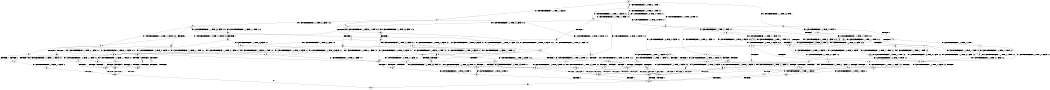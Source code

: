 digraph BCG {
size = "7, 10.5";
center = TRUE;
node [shape = circle];
0 [peripheries = 2];
0 -> 1 [label = "EX !1 !ATOMIC_EXCH_BRANCH (1, +0, TRUE, +0, 1, TRUE) !::"];
0 -> 2 [label = "EX !2 !ATOMIC_EXCH_BRANCH (1, +1, TRUE, +1, 1, FALSE) !::"];
0 -> 3 [label = "EX !0 !ATOMIC_EXCH_BRANCH (1, +1, TRUE, +0, 3, TRUE) !::"];
1 -> 4 [label = "EX !2 !ATOMIC_EXCH_BRANCH (1, +1, TRUE, +1, 1, FALSE) !:0:1:"];
1 -> 5 [label = "EX !0 !ATOMIC_EXCH_BRANCH (1, +1, TRUE, +0, 3, TRUE) !:0:1:"];
1 -> 6 [label = "EX !1 !ATOMIC_EXCH_BRANCH (1, +0, TRUE, +0, 1, TRUE) !:0:1:"];
2 -> 7 [label = "TERMINATE !2"];
2 -> 8 [label = "EX !1 !ATOMIC_EXCH_BRANCH (1, +0, TRUE, +0, 1, FALSE) !:0:1:2:"];
2 -> 9 [label = "EX !0 !ATOMIC_EXCH_BRANCH (1, +1, TRUE, +0, 3, FALSE) !:0:1:2:"];
3 -> 10 [label = "TERMINATE !0"];
3 -> 11 [label = "EX !1 !ATOMIC_EXCH_BRANCH (1, +0, TRUE, +0, 1, FALSE) !:0:"];
3 -> 12 [label = "EX !2 !ATOMIC_EXCH_BRANCH (1, +1, TRUE, +1, 1, TRUE) !:0:"];
4 -> 13 [label = "TERMINATE !2"];
4 -> 14 [label = "EX !0 !ATOMIC_EXCH_BRANCH (1, +1, TRUE, +0, 3, FALSE) !:0:1:2:"];
4 -> 8 [label = "EX !1 !ATOMIC_EXCH_BRANCH (1, +0, TRUE, +0, 1, FALSE) !:0:1:2:"];
5 -> 15 [label = "TERMINATE !0"];
5 -> 16 [label = "EX !2 !ATOMIC_EXCH_BRANCH (1, +1, TRUE, +1, 1, TRUE) !:0:1:"];
5 -> 17 [label = "EX !1 !ATOMIC_EXCH_BRANCH (1, +0, TRUE, +0, 1, FALSE) !:0:1:"];
6 -> 4 [label = "EX !2 !ATOMIC_EXCH_BRANCH (1, +1, TRUE, +1, 1, FALSE) !:0:1:"];
6 -> 5 [label = "EX !0 !ATOMIC_EXCH_BRANCH (1, +1, TRUE, +0, 3, TRUE) !:0:1:"];
6 -> 6 [label = "EX !1 !ATOMIC_EXCH_BRANCH (1, +0, TRUE, +0, 1, TRUE) !:0:1:"];
7 -> 18 [label = "EX !1 !ATOMIC_EXCH_BRANCH (1, +0, TRUE, +0, 1, FALSE) !:0:1:"];
7 -> 19 [label = "EX !0 !ATOMIC_EXCH_BRANCH (1, +1, TRUE, +0, 3, FALSE) !:0:1:"];
8 -> 20 [label = "TERMINATE !1"];
8 -> 21 [label = "TERMINATE !2"];
8 -> 22 [label = "EX !0 !ATOMIC_EXCH_BRANCH (1, +1, TRUE, +0, 3, TRUE) !:0:1:2:"];
9 -> 23 [label = "TERMINATE !2"];
9 -> 24 [label = "EX !1 !ATOMIC_EXCH_BRANCH (1, +0, TRUE, +0, 1, FALSE) !:0:1:2:"];
9 -> 25 [label = "EX !0 !ATOMIC_EXCH_BRANCH (1, +0, FALSE, +1, 1, TRUE) !:0:1:2:"];
10 -> 26 [label = "EX !1 !ATOMIC_EXCH_BRANCH (1, +0, TRUE, +0, 1, FALSE) !::"];
10 -> 27 [label = "EX !2 !ATOMIC_EXCH_BRANCH (1, +1, TRUE, +1, 1, TRUE) !::"];
11 -> 28 [label = "TERMINATE !1"];
11 -> 29 [label = "TERMINATE !0"];
11 -> 30 [label = "EX !2 !ATOMIC_EXCH_BRANCH (1, +1, TRUE, +1, 1, FALSE) !:0:1:"];
12 -> 31 [label = "TERMINATE !0"];
12 -> 32 [label = "EX !1 !ATOMIC_EXCH_BRANCH (1, +0, TRUE, +0, 1, FALSE) !:0:1:2:"];
12 -> 33 [label = "EX !2 !ATOMIC_EXCH_BRANCH (1, +1, TRUE, +1, 1, TRUE) !:0:1:2:"];
13 -> 34 [label = "EX !0 !ATOMIC_EXCH_BRANCH (1, +1, TRUE, +0, 3, FALSE) !:0:1:"];
13 -> 18 [label = "EX !1 !ATOMIC_EXCH_BRANCH (1, +0, TRUE, +0, 1, FALSE) !:0:1:"];
14 -> 35 [label = "TERMINATE !2"];
14 -> 24 [label = "EX !1 !ATOMIC_EXCH_BRANCH (1, +0, TRUE, +0, 1, FALSE) !:0:1:2:"];
14 -> 36 [label = "EX !0 !ATOMIC_EXCH_BRANCH (1, +0, FALSE, +1, 1, TRUE) !:0:1:2:"];
15 -> 37 [label = "EX !2 !ATOMIC_EXCH_BRANCH (1, +1, TRUE, +1, 1, TRUE) !:1:"];
15 -> 38 [label = "EX !1 !ATOMIC_EXCH_BRANCH (1, +0, TRUE, +0, 1, FALSE) !:1:"];
16 -> 39 [label = "TERMINATE !0"];
16 -> 40 [label = "EX !2 !ATOMIC_EXCH_BRANCH (1, +1, TRUE, +1, 1, TRUE) !:0:1:2:"];
16 -> 32 [label = "EX !1 !ATOMIC_EXCH_BRANCH (1, +0, TRUE, +0, 1, FALSE) !:0:1:2:"];
17 -> 28 [label = "TERMINATE !1"];
17 -> 29 [label = "TERMINATE !0"];
17 -> 30 [label = "EX !2 !ATOMIC_EXCH_BRANCH (1, +1, TRUE, +1, 1, FALSE) !:0:1:"];
18 -> 41 [label = "TERMINATE !1"];
18 -> 42 [label = "EX !0 !ATOMIC_EXCH_BRANCH (1, +1, TRUE, +0, 3, TRUE) !:0:1:"];
19 -> 43 [label = "EX !1 !ATOMIC_EXCH_BRANCH (1, +0, TRUE, +0, 1, FALSE) !:0:1:"];
19 -> 44 [label = "EX !0 !ATOMIC_EXCH_BRANCH (1, +0, FALSE, +1, 1, TRUE) !:0:1:"];
20 -> 41 [label = "TERMINATE !2"];
20 -> 45 [label = "EX !0 !ATOMIC_EXCH_BRANCH (1, +1, TRUE, +0, 3, TRUE) !:0:2:"];
21 -> 41 [label = "TERMINATE !1"];
21 -> 42 [label = "EX !0 !ATOMIC_EXCH_BRANCH (1, +1, TRUE, +0, 3, TRUE) !:0:1:"];
22 -> 46 [label = "TERMINATE !1"];
22 -> 47 [label = "TERMINATE !2"];
22 -> 48 [label = "TERMINATE !0"];
23 -> 43 [label = "EX !1 !ATOMIC_EXCH_BRANCH (1, +0, TRUE, +0, 1, FALSE) !:0:1:"];
23 -> 44 [label = "EX !0 !ATOMIC_EXCH_BRANCH (1, +0, FALSE, +1, 1, TRUE) !:0:1:"];
24 -> 49 [label = "TERMINATE !1"];
24 -> 50 [label = "TERMINATE !2"];
24 -> 51 [label = "EX !0 !ATOMIC_EXCH_BRANCH (1, +0, FALSE, +1, 1, FALSE) !:0:1:2:"];
25 -> 52 [label = "TERMINATE !2"];
25 -> 53 [label = "EX !1 !ATOMIC_EXCH_BRANCH (1, +0, TRUE, +0, 1, FALSE) !:0:1:2:"];
25 -> 9 [label = "EX !0 !ATOMIC_EXCH_BRANCH (1, +1, TRUE, +0, 3, FALSE) !:0:1:2:"];
26 -> 54 [label = "TERMINATE !1"];
26 -> 55 [label = "EX !2 !ATOMIC_EXCH_BRANCH (1, +1, TRUE, +1, 1, FALSE) !:1:"];
27 -> 56 [label = "EX !1 !ATOMIC_EXCH_BRANCH (1, +0, TRUE, +0, 1, FALSE) !:1:2:"];
27 -> 57 [label = "EX !2 !ATOMIC_EXCH_BRANCH (1, +1, TRUE, +1, 1, TRUE) !:1:2:"];
28 -> 54 [label = "TERMINATE !0"];
28 -> 58 [label = "EX !2 !ATOMIC_EXCH_BRANCH (1, +1, TRUE, +1, 1, FALSE) !:0:"];
29 -> 54 [label = "TERMINATE !1"];
29 -> 55 [label = "EX !2 !ATOMIC_EXCH_BRANCH (1, +1, TRUE, +1, 1, FALSE) !:1:"];
30 -> 46 [label = "TERMINATE !1"];
30 -> 47 [label = "TERMINATE !2"];
30 -> 48 [label = "TERMINATE !0"];
31 -> 56 [label = "EX !1 !ATOMIC_EXCH_BRANCH (1, +0, TRUE, +0, 1, FALSE) !:1:2:"];
31 -> 57 [label = "EX !2 !ATOMIC_EXCH_BRANCH (1, +1, TRUE, +1, 1, TRUE) !:1:2:"];
32 -> 59 [label = "TERMINATE !1"];
32 -> 60 [label = "TERMINATE !0"];
32 -> 22 [label = "EX !2 !ATOMIC_EXCH_BRANCH (1, +1, TRUE, +1, 1, FALSE) !:0:1:2:"];
33 -> 31 [label = "TERMINATE !0"];
33 -> 32 [label = "EX !1 !ATOMIC_EXCH_BRANCH (1, +0, TRUE, +0, 1, FALSE) !:0:1:2:"];
33 -> 33 [label = "EX !2 !ATOMIC_EXCH_BRANCH (1, +1, TRUE, +1, 1, TRUE) !:0:1:2:"];
34 -> 43 [label = "EX !1 !ATOMIC_EXCH_BRANCH (1, +0, TRUE, +0, 1, FALSE) !:0:1:"];
34 -> 61 [label = "EX !0 !ATOMIC_EXCH_BRANCH (1, +0, FALSE, +1, 1, TRUE) !:0:1:"];
35 -> 43 [label = "EX !1 !ATOMIC_EXCH_BRANCH (1, +0, TRUE, +0, 1, FALSE) !:0:1:"];
35 -> 61 [label = "EX !0 !ATOMIC_EXCH_BRANCH (1, +0, FALSE, +1, 1, TRUE) !:0:1:"];
36 -> 62 [label = "TERMINATE !2"];
36 -> 53 [label = "EX !1 !ATOMIC_EXCH_BRANCH (1, +0, TRUE, +0, 1, FALSE) !:0:1:2:"];
36 -> 14 [label = "EX !0 !ATOMIC_EXCH_BRANCH (1, +1, TRUE, +0, 3, FALSE) !:0:1:2:"];
37 -> 63 [label = "EX !2 !ATOMIC_EXCH_BRANCH (1, +1, TRUE, +1, 1, TRUE) !:1:2:"];
37 -> 56 [label = "EX !1 !ATOMIC_EXCH_BRANCH (1, +0, TRUE, +0, 1, FALSE) !:1:2:"];
38 -> 54 [label = "TERMINATE !1"];
38 -> 55 [label = "EX !2 !ATOMIC_EXCH_BRANCH (1, +1, TRUE, +1, 1, FALSE) !:1:"];
39 -> 63 [label = "EX !2 !ATOMIC_EXCH_BRANCH (1, +1, TRUE, +1, 1, TRUE) !:1:2:"];
39 -> 56 [label = "EX !1 !ATOMIC_EXCH_BRANCH (1, +0, TRUE, +0, 1, FALSE) !:1:2:"];
40 -> 39 [label = "TERMINATE !0"];
40 -> 40 [label = "EX !2 !ATOMIC_EXCH_BRANCH (1, +1, TRUE, +1, 1, TRUE) !:0:1:2:"];
40 -> 32 [label = "EX !1 !ATOMIC_EXCH_BRANCH (1, +0, TRUE, +0, 1, FALSE) !:0:1:2:"];
41 -> 64 [label = "EX !0 !ATOMIC_EXCH_BRANCH (1, +1, TRUE, +0, 3, TRUE) !:0:"];
42 -> 65 [label = "TERMINATE !1"];
42 -> 66 [label = "TERMINATE !0"];
43 -> 67 [label = "TERMINATE !1"];
43 -> 68 [label = "EX !0 !ATOMIC_EXCH_BRANCH (1, +0, FALSE, +1, 1, FALSE) !:0:1:"];
44 -> 69 [label = "EX !1 !ATOMIC_EXCH_BRANCH (1, +0, TRUE, +0, 1, FALSE) !:0:1:"];
44 -> 19 [label = "EX !0 !ATOMIC_EXCH_BRANCH (1, +1, TRUE, +0, 3, FALSE) !:0:1:"];
45 -> 65 [label = "TERMINATE !2"];
45 -> 70 [label = "TERMINATE !0"];
46 -> 65 [label = "TERMINATE !2"];
46 -> 70 [label = "TERMINATE !0"];
47 -> 65 [label = "TERMINATE !1"];
47 -> 66 [label = "TERMINATE !0"];
48 -> 70 [label = "TERMINATE !1"];
48 -> 66 [label = "TERMINATE !2"];
49 -> 67 [label = "TERMINATE !2"];
49 -> 71 [label = "EX !0 !ATOMIC_EXCH_BRANCH (1, +0, FALSE, +1, 1, FALSE) !:0:2:"];
50 -> 67 [label = "TERMINATE !1"];
50 -> 68 [label = "EX !0 !ATOMIC_EXCH_BRANCH (1, +0, FALSE, +1, 1, FALSE) !:0:1:"];
51 -> 72 [label = "TERMINATE !1"];
51 -> 73 [label = "TERMINATE !2"];
51 -> 74 [label = "TERMINATE !0"];
52 -> 69 [label = "EX !1 !ATOMIC_EXCH_BRANCH (1, +0, TRUE, +0, 1, FALSE) !:0:1:"];
52 -> 19 [label = "EX !0 !ATOMIC_EXCH_BRANCH (1, +1, TRUE, +0, 3, FALSE) !:0:1:"];
53 -> 75 [label = "TERMINATE !1"];
53 -> 76 [label = "TERMINATE !2"];
53 -> 22 [label = "EX !0 !ATOMIC_EXCH_BRANCH (1, +1, TRUE, +0, 3, TRUE) !:0:1:2:"];
54 -> 77 [label = "EX !2 !ATOMIC_EXCH_BRANCH (1, +1, TRUE, +1, 1, FALSE) !::"];
55 -> 70 [label = "TERMINATE !1"];
55 -> 66 [label = "TERMINATE !2"];
56 -> 78 [label = "TERMINATE !1"];
56 -> 79 [label = "EX !2 !ATOMIC_EXCH_BRANCH (1, +1, TRUE, +1, 1, FALSE) !:1:2:"];
57 -> 56 [label = "EX !1 !ATOMIC_EXCH_BRANCH (1, +0, TRUE, +0, 1, FALSE) !:1:2:"];
57 -> 57 [label = "EX !2 !ATOMIC_EXCH_BRANCH (1, +1, TRUE, +1, 1, TRUE) !:1:2:"];
58 -> 65 [label = "TERMINATE !2"];
58 -> 70 [label = "TERMINATE !0"];
59 -> 78 [label = "TERMINATE !0"];
59 -> 45 [label = "EX !2 !ATOMIC_EXCH_BRANCH (1, +1, TRUE, +1, 1, FALSE) !:0:2:"];
60 -> 78 [label = "TERMINATE !1"];
60 -> 79 [label = "EX !2 !ATOMIC_EXCH_BRANCH (1, +1, TRUE, +1, 1, FALSE) !:1:2:"];
61 -> 69 [label = "EX !1 !ATOMIC_EXCH_BRANCH (1, +0, TRUE, +0, 1, FALSE) !:0:1:"];
61 -> 34 [label = "EX !0 !ATOMIC_EXCH_BRANCH (1, +1, TRUE, +0, 3, FALSE) !:0:1:"];
62 -> 69 [label = "EX !1 !ATOMIC_EXCH_BRANCH (1, +0, TRUE, +0, 1, FALSE) !:0:1:"];
62 -> 34 [label = "EX !0 !ATOMIC_EXCH_BRANCH (1, +1, TRUE, +0, 3, FALSE) !:0:1:"];
63 -> 63 [label = "EX !2 !ATOMIC_EXCH_BRANCH (1, +1, TRUE, +1, 1, TRUE) !:1:2:"];
63 -> 56 [label = "EX !1 !ATOMIC_EXCH_BRANCH (1, +0, TRUE, +0, 1, FALSE) !:1:2:"];
64 -> 80 [label = "TERMINATE !0"];
65 -> 80 [label = "TERMINATE !0"];
66 -> 80 [label = "TERMINATE !1"];
67 -> 81 [label = "EX !0 !ATOMIC_EXCH_BRANCH (1, +0, FALSE, +1, 1, FALSE) !:0:"];
68 -> 82 [label = "TERMINATE !1"];
68 -> 83 [label = "TERMINATE !0"];
69 -> 84 [label = "TERMINATE !1"];
69 -> 42 [label = "EX !0 !ATOMIC_EXCH_BRANCH (1, +1, TRUE, +0, 3, TRUE) !:0:1:"];
70 -> 80 [label = "TERMINATE !2"];
71 -> 82 [label = "TERMINATE !2"];
71 -> 85 [label = "TERMINATE !0"];
72 -> 82 [label = "TERMINATE !2"];
72 -> 85 [label = "TERMINATE !0"];
73 -> 82 [label = "TERMINATE !1"];
73 -> 83 [label = "TERMINATE !0"];
74 -> 85 [label = "TERMINATE !1"];
74 -> 83 [label = "TERMINATE !2"];
75 -> 84 [label = "TERMINATE !2"];
75 -> 45 [label = "EX !0 !ATOMIC_EXCH_BRANCH (1, +1, TRUE, +0, 3, TRUE) !:0:2:"];
76 -> 84 [label = "TERMINATE !1"];
76 -> 42 [label = "EX !0 !ATOMIC_EXCH_BRANCH (1, +1, TRUE, +0, 3, TRUE) !:0:1:"];
77 -> 80 [label = "TERMINATE !2"];
78 -> 86 [label = "EX !2 !ATOMIC_EXCH_BRANCH (1, +1, TRUE, +1, 1, FALSE) !:2:"];
79 -> 70 [label = "TERMINATE !1"];
79 -> 66 [label = "TERMINATE !2"];
80 -> 87 [label = "exit"];
81 -> 88 [label = "TERMINATE !0"];
82 -> 88 [label = "TERMINATE !0"];
83 -> 88 [label = "TERMINATE !1"];
84 -> 64 [label = "EX !0 !ATOMIC_EXCH_BRANCH (1, +1, TRUE, +0, 3, TRUE) !:0:"];
85 -> 88 [label = "TERMINATE !2"];
86 -> 80 [label = "TERMINATE !2"];
88 -> 87 [label = "exit"];
}
